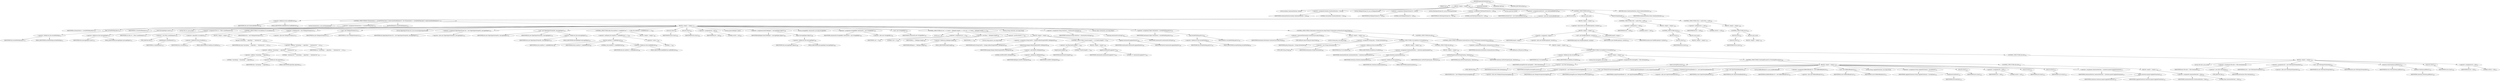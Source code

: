 digraph "generateChecksums" {  
"740" [label = <(METHOD,generateChecksums)<SUB>365</SUB>> ]
"35" [label = <(PARAM,this)<SUB>365</SUB>> ]
"741" [label = <(BLOCK,&lt;empty&gt;,&lt;empty&gt;)<SUB>365</SUB>> ]
"742" [label = <(LOCAL,boolean checksumMatches: boolean)> ]
"743" [label = <(&lt;operator&gt;.assignment,boolean checksumMatches = true)<SUB>366</SUB>> ]
"744" [label = <(IDENTIFIER,checksumMatches,boolean checksumMatches = true)<SUB>366</SUB>> ]
"745" [label = <(LITERAL,true,boolean checksumMatches = true)<SUB>366</SUB>> ]
"37" [label = <(LOCAL,FileInputStream fis: java.io.FileInputStream)> ]
"746" [label = <(&lt;operator&gt;.assignment,FileInputStream fis = null)<SUB>367</SUB>> ]
"747" [label = <(IDENTIFIER,fis,FileInputStream fis = null)<SUB>367</SUB>> ]
"748" [label = <(LITERAL,null,FileInputStream fis = null)<SUB>367</SUB>> ]
"48" [label = <(LOCAL,FileOutputStream fos: java.io.FileOutputStream)> ]
"749" [label = <(&lt;operator&gt;.assignment,FileOutputStream fos = null)<SUB>368</SUB>> ]
"750" [label = <(IDENTIFIER,fos,FileOutputStream fos = null)<SUB>368</SUB>> ]
"751" [label = <(LITERAL,null,FileOutputStream fos = null)<SUB>368</SUB>> ]
"752" [label = <(LOCAL,byte[] buf: byte[])> ]
"753" [label = <(&lt;operator&gt;.assignment,byte[] buf = new byte[readBufferSize])<SUB>369</SUB>> ]
"754" [label = <(IDENTIFIER,buf,byte[] buf = new byte[readBufferSize])<SUB>369</SUB>> ]
"755" [label = <(&lt;operator&gt;.alloc,new byte[readBufferSize])> ]
"756" [label = <(&lt;operator&gt;.fieldAccess,this.readBufferSize)<SUB>369</SUB>> ]
"757" [label = <(IDENTIFIER,this,new byte[readBufferSize])<SUB>369</SUB>> ]
"758" [label = <(FIELD_IDENTIFIER,readBufferSize,readBufferSize)<SUB>369</SUB>> ]
"759" [label = <(CONTROL_STRUCTURE,try,try)<SUB>370</SUB>> ]
"760" [label = <(BLOCK,try,try)<SUB>370</SUB>> ]
"761" [label = <(CONTROL_STRUCTURE,for (Enumeration e = includeFileMap.keys(); Some(e.hasMoreElements()); ),for (Enumeration e = includeFileMap.keys(); Some(e.hasMoreElements()); ))<SUB>371</SUB>> ]
"762" [label = <(LOCAL,Enumeration e: java.util.Enumeration)> ]
"763" [label = <(&lt;operator&gt;.assignment,Enumeration e = includeFileMap.keys())<SUB>371</SUB>> ]
"764" [label = <(IDENTIFIER,e,Enumeration e = includeFileMap.keys())<SUB>371</SUB>> ]
"765" [label = <(keys,includeFileMap.keys())<SUB>371</SUB>> ]
"766" [label = <(&lt;operator&gt;.fieldAccess,this.includeFileMap)<SUB>371</SUB>> ]
"767" [label = <(IDENTIFIER,this,includeFileMap.keys())<SUB>371</SUB>> ]
"768" [label = <(FIELD_IDENTIFIER,includeFileMap,includeFileMap)<SUB>371</SUB>> ]
"769" [label = <(hasMoreElements,e.hasMoreElements())<SUB>371</SUB>> ]
"770" [label = <(IDENTIFIER,e,e.hasMoreElements())<SUB>371</SUB>> ]
"771" [label = <(BLOCK,&lt;empty&gt;,&lt;empty&gt;)<SUB>371</SUB>> ]
"772" [label = <(reset,messageDigest.reset())<SUB>372</SUB>> ]
"773" [label = <(&lt;operator&gt;.fieldAccess,this.messageDigest)<SUB>372</SUB>> ]
"774" [label = <(IDENTIFIER,this,messageDigest.reset())<SUB>372</SUB>> ]
"775" [label = <(FIELD_IDENTIFIER,messageDigest,messageDigest)<SUB>372</SUB>> ]
"776" [label = <(LOCAL,File src: java.io.File)> ]
"777" [label = <(&lt;operator&gt;.assignment,File src = (File) e.nextElement())<SUB>373</SUB>> ]
"778" [label = <(IDENTIFIER,src,File src = (File) e.nextElement())<SUB>373</SUB>> ]
"779" [label = <(&lt;operator&gt;.cast,(File) e.nextElement())<SUB>373</SUB>> ]
"780" [label = <(TYPE_REF,File,File)<SUB>373</SUB>> ]
"781" [label = <(nextElement,e.nextElement())<SUB>373</SUB>> ]
"782" [label = <(IDENTIFIER,e,e.nextElement())<SUB>373</SUB>> ]
"783" [label = <(CONTROL_STRUCTURE,if (!isCondition),if (!isCondition))<SUB>374</SUB>> ]
"784" [label = <(&lt;operator&gt;.logicalNot,!isCondition)<SUB>374</SUB>> ]
"785" [label = <(&lt;operator&gt;.fieldAccess,this.isCondition)<SUB>374</SUB>> ]
"786" [label = <(IDENTIFIER,this,!isCondition)<SUB>374</SUB>> ]
"787" [label = <(FIELD_IDENTIFIER,isCondition,isCondition)<SUB>374</SUB>> ]
"788" [label = <(BLOCK,&lt;empty&gt;,&lt;empty&gt;)<SUB>374</SUB>> ]
"789" [label = <(log,log(&quot;Calculating &quot; + algorithm + &quot; checksum for &quot; + src))<SUB>375</SUB>> ]
"34" [label = <(IDENTIFIER,this,log(&quot;Calculating &quot; + algorithm + &quot; checksum for &quot; + src))<SUB>375</SUB>> ]
"790" [label = <(&lt;operator&gt;.addition,&quot;Calculating &quot; + algorithm + &quot; checksum for &quot; + src)<SUB>375</SUB>> ]
"791" [label = <(&lt;operator&gt;.addition,&quot;Calculating &quot; + algorithm + &quot; checksum for &quot;)<SUB>375</SUB>> ]
"792" [label = <(&lt;operator&gt;.addition,&quot;Calculating &quot; + algorithm)<SUB>375</SUB>> ]
"793" [label = <(LITERAL,&quot;Calculating &quot;,&quot;Calculating &quot; + algorithm)<SUB>375</SUB>> ]
"794" [label = <(&lt;operator&gt;.fieldAccess,this.algorithm)<SUB>375</SUB>> ]
"795" [label = <(IDENTIFIER,this,&quot;Calculating &quot; + algorithm)<SUB>375</SUB>> ]
"796" [label = <(FIELD_IDENTIFIER,algorithm,algorithm)<SUB>375</SUB>> ]
"797" [label = <(LITERAL,&quot; checksum for &quot;,&quot;Calculating &quot; + algorithm + &quot; checksum for &quot;)<SUB>375</SUB>> ]
"798" [label = <(IDENTIFIER,src,&quot;Calculating &quot; + algorithm + &quot; checksum for &quot; + src)<SUB>375</SUB>> ]
"799" [label = <(&lt;operator&gt;.assignment,fis = new FileInputStream(src))<SUB>377</SUB>> ]
"800" [label = <(IDENTIFIER,fis,fis = new FileInputStream(src))<SUB>377</SUB>> ]
"801" [label = <(&lt;operator&gt;.alloc,new FileInputStream(src))<SUB>377</SUB>> ]
"802" [label = <(&lt;init&gt;,new FileInputStream(src))<SUB>377</SUB>> ]
"36" [label = <(IDENTIFIER,fis,new FileInputStream(src))<SUB>377</SUB>> ]
"803" [label = <(IDENTIFIER,src,new FileInputStream(src))<SUB>377</SUB>> ]
"39" [label = <(LOCAL,DigestInputStream dis: java.security.DigestInputStream)> ]
"804" [label = <(&lt;operator&gt;.assignment,DigestInputStream dis = new DigestInputStream(fis, messageDigest))<SUB>378</SUB>> ]
"805" [label = <(IDENTIFIER,dis,DigestInputStream dis = new DigestInputStream(fis, messageDigest))<SUB>378</SUB>> ]
"806" [label = <(&lt;operator&gt;.alloc,new DigestInputStream(fis, messageDigest))<SUB>378</SUB>> ]
"807" [label = <(&lt;init&gt;,new DigestInputStream(fis, messageDigest))<SUB>378</SUB>> ]
"38" [label = <(IDENTIFIER,dis,new DigestInputStream(fis, messageDigest))<SUB>378</SUB>> ]
"808" [label = <(IDENTIFIER,fis,new DigestInputStream(fis, messageDigest))<SUB>378</SUB>> ]
"809" [label = <(&lt;operator&gt;.fieldAccess,this.messageDigest)<SUB>379</SUB>> ]
"810" [label = <(IDENTIFIER,this,new DigestInputStream(fis, messageDigest))<SUB>379</SUB>> ]
"811" [label = <(FIELD_IDENTIFIER,messageDigest,messageDigest)<SUB>379</SUB>> ]
"812" [label = <(CONTROL_STRUCTURE,while (dis.read(buf, 0, readBufferSize) != -1),while (dis.read(buf, 0, readBufferSize) != -1))<SUB>380</SUB>> ]
"813" [label = <(&lt;operator&gt;.notEquals,dis.read(buf, 0, readBufferSize) != -1)<SUB>380</SUB>> ]
"814" [label = <(read,dis.read(buf, 0, readBufferSize))<SUB>380</SUB>> ]
"815" [label = <(IDENTIFIER,dis,dis.read(buf, 0, readBufferSize))<SUB>380</SUB>> ]
"816" [label = <(IDENTIFIER,buf,dis.read(buf, 0, readBufferSize))<SUB>380</SUB>> ]
"817" [label = <(LITERAL,0,dis.read(buf, 0, readBufferSize))<SUB>380</SUB>> ]
"818" [label = <(&lt;operator&gt;.fieldAccess,this.readBufferSize)<SUB>380</SUB>> ]
"819" [label = <(IDENTIFIER,this,dis.read(buf, 0, readBufferSize))<SUB>380</SUB>> ]
"820" [label = <(FIELD_IDENTIFIER,readBufferSize,readBufferSize)<SUB>380</SUB>> ]
"821" [label = <(&lt;operator&gt;.minus,-1)<SUB>380</SUB>> ]
"822" [label = <(LITERAL,1,-1)<SUB>380</SUB>> ]
"823" [label = <(BLOCK,&lt;empty&gt;,&lt;empty&gt;)<SUB>380</SUB>> ]
"824" [label = <(close,dis.close())<SUB>383</SUB>> ]
"825" [label = <(IDENTIFIER,dis,dis.close())<SUB>383</SUB>> ]
"826" [label = <(close,fis.close())<SUB>384</SUB>> ]
"827" [label = <(IDENTIFIER,fis,fis.close())<SUB>384</SUB>> ]
"828" [label = <(&lt;operator&gt;.assignment,fis = null)<SUB>385</SUB>> ]
"829" [label = <(IDENTIFIER,fis,fis = null)<SUB>385</SUB>> ]
"830" [label = <(LITERAL,null,fis = null)<SUB>385</SUB>> ]
"831" [label = <(LOCAL,byte[] fileDigest: byte[])> ]
"832" [label = <(&lt;operator&gt;.assignment,byte[] fileDigest = messageDigest.digest())<SUB>386</SUB>> ]
"833" [label = <(IDENTIFIER,fileDigest,byte[] fileDigest = messageDigest.digest())<SUB>386</SUB>> ]
"834" [label = <(digest,messageDigest.digest())<SUB>386</SUB>> ]
"835" [label = <(&lt;operator&gt;.fieldAccess,this.messageDigest)<SUB>386</SUB>> ]
"836" [label = <(IDENTIFIER,this,messageDigest.digest())<SUB>386</SUB>> ]
"837" [label = <(FIELD_IDENTIFIER,messageDigest,messageDigest)<SUB>386</SUB>> ]
"41" [label = <(LOCAL,StringBuffer checksumSb: java.lang.StringBuffer)> ]
"838" [label = <(&lt;operator&gt;.assignment,StringBuffer checksumSb = new StringBuffer())<SUB>387</SUB>> ]
"839" [label = <(IDENTIFIER,checksumSb,StringBuffer checksumSb = new StringBuffer())<SUB>387</SUB>> ]
"840" [label = <(&lt;operator&gt;.alloc,new StringBuffer())<SUB>387</SUB>> ]
"841" [label = <(&lt;init&gt;,new StringBuffer())<SUB>387</SUB>> ]
"40" [label = <(IDENTIFIER,checksumSb,new StringBuffer())<SUB>387</SUB>> ]
"842" [label = <(CONTROL_STRUCTURE,for (int i = 0; Some(i &lt; fileDigest.length); i++),for (int i = 0; Some(i &lt; fileDigest.length); i++))<SUB>388</SUB>> ]
"843" [label = <(LOCAL,int i: int)> ]
"844" [label = <(&lt;operator&gt;.assignment,int i = 0)<SUB>388</SUB>> ]
"845" [label = <(IDENTIFIER,i,int i = 0)<SUB>388</SUB>> ]
"846" [label = <(LITERAL,0,int i = 0)<SUB>388</SUB>> ]
"847" [label = <(&lt;operator&gt;.lessThan,i &lt; fileDigest.length)<SUB>388</SUB>> ]
"848" [label = <(IDENTIFIER,i,i &lt; fileDigest.length)<SUB>388</SUB>> ]
"849" [label = <(&lt;operator&gt;.fieldAccess,fileDigest.length)<SUB>388</SUB>> ]
"850" [label = <(IDENTIFIER,fileDigest,i &lt; fileDigest.length)<SUB>388</SUB>> ]
"851" [label = <(FIELD_IDENTIFIER,length,length)<SUB>388</SUB>> ]
"852" [label = <(&lt;operator&gt;.postIncrement,i++)<SUB>388</SUB>> ]
"853" [label = <(IDENTIFIER,i,i++)<SUB>388</SUB>> ]
"854" [label = <(BLOCK,&lt;empty&gt;,&lt;empty&gt;)<SUB>388</SUB>> ]
"855" [label = <(LOCAL,String hexStr: java.lang.String)> ]
"856" [label = <(&lt;operator&gt;.assignment,String hexStr = Integer.toHexString(0x00ff &amp; fileDigest[i]))<SUB>389</SUB>> ]
"857" [label = <(IDENTIFIER,hexStr,String hexStr = Integer.toHexString(0x00ff &amp; fileDigest[i]))<SUB>389</SUB>> ]
"858" [label = <(toHexString,Integer.toHexString(0x00ff &amp; fileDigest[i]))<SUB>389</SUB>> ]
"859" [label = <(IDENTIFIER,Integer,Integer.toHexString(0x00ff &amp; fileDigest[i]))<SUB>389</SUB>> ]
"860" [label = <(&lt;operator&gt;.and,0x00ff &amp; fileDigest[i])<SUB>389</SUB>> ]
"861" [label = <(LITERAL,0x00ff,0x00ff &amp; fileDigest[i])<SUB>389</SUB>> ]
"862" [label = <(&lt;operator&gt;.indexAccess,fileDigest[i])<SUB>389</SUB>> ]
"863" [label = <(IDENTIFIER,fileDigest,0x00ff &amp; fileDigest[i])<SUB>389</SUB>> ]
"864" [label = <(IDENTIFIER,i,0x00ff &amp; fileDigest[i])<SUB>389</SUB>> ]
"865" [label = <(CONTROL_STRUCTURE,if (hexStr.length() &lt; 2),if (hexStr.length() &lt; 2))<SUB>390</SUB>> ]
"866" [label = <(&lt;operator&gt;.lessThan,hexStr.length() &lt; 2)<SUB>390</SUB>> ]
"867" [label = <(length,hexStr.length())<SUB>390</SUB>> ]
"868" [label = <(IDENTIFIER,hexStr,hexStr.length())<SUB>390</SUB>> ]
"869" [label = <(LITERAL,2,hexStr.length() &lt; 2)<SUB>390</SUB>> ]
"870" [label = <(BLOCK,&lt;empty&gt;,&lt;empty&gt;)<SUB>390</SUB>> ]
"871" [label = <(append,checksumSb.append(&quot;0&quot;))<SUB>391</SUB>> ]
"872" [label = <(IDENTIFIER,checksumSb,checksumSb.append(&quot;0&quot;))<SUB>391</SUB>> ]
"873" [label = <(LITERAL,&quot;0&quot;,checksumSb.append(&quot;0&quot;))<SUB>391</SUB>> ]
"874" [label = <(append,checksumSb.append(hexStr))<SUB>393</SUB>> ]
"875" [label = <(IDENTIFIER,checksumSb,checksumSb.append(hexStr))<SUB>393</SUB>> ]
"876" [label = <(IDENTIFIER,hexStr,checksumSb.append(hexStr))<SUB>393</SUB>> ]
"877" [label = <(LOCAL,String checksum: java.lang.String)> ]
"878" [label = <(&lt;operator&gt;.assignment,String checksum = checksumSb.toString())<SUB>395</SUB>> ]
"879" [label = <(IDENTIFIER,checksum,String checksum = checksumSb.toString())<SUB>395</SUB>> ]
"880" [label = <(toString,checksumSb.toString())<SUB>395</SUB>> ]
"881" [label = <(IDENTIFIER,checksumSb,checksumSb.toString())<SUB>395</SUB>> ]
"882" [label = <(LOCAL,Object destination: java.lang.Object)> ]
"883" [label = <(&lt;operator&gt;.assignment,Object destination = includeFileMap.get(src))<SUB>397</SUB>> ]
"884" [label = <(IDENTIFIER,destination,Object destination = includeFileMap.get(src))<SUB>397</SUB>> ]
"885" [label = <(get,includeFileMap.get(src))<SUB>397</SUB>> ]
"886" [label = <(&lt;operator&gt;.fieldAccess,this.includeFileMap)<SUB>397</SUB>> ]
"887" [label = <(IDENTIFIER,this,includeFileMap.get(src))<SUB>397</SUB>> ]
"888" [label = <(FIELD_IDENTIFIER,includeFileMap,includeFileMap)<SUB>397</SUB>> ]
"889" [label = <(IDENTIFIER,src,includeFileMap.get(src))<SUB>397</SUB>> ]
"890" [label = <(CONTROL_STRUCTURE,if (destination instanceof java.lang.String),if (destination instanceof java.lang.String))<SUB>398</SUB>> ]
"891" [label = <(&lt;operator&gt;.instanceOf,destination instanceof java.lang.String)<SUB>398</SUB>> ]
"892" [label = <(IDENTIFIER,destination,destination instanceof java.lang.String)<SUB>398</SUB>> ]
"893" [label = <(TYPE_REF,java.lang.String,java.lang.String)<SUB>398</SUB>> ]
"894" [label = <(BLOCK,&lt;empty&gt;,&lt;empty&gt;)<SUB>398</SUB>> ]
"895" [label = <(LOCAL,String prop: java.lang.String)> ]
"896" [label = <(&lt;operator&gt;.assignment,String prop = (String) destination)<SUB>399</SUB>> ]
"897" [label = <(IDENTIFIER,prop,String prop = (String) destination)<SUB>399</SUB>> ]
"898" [label = <(&lt;operator&gt;.cast,(String) destination)<SUB>399</SUB>> ]
"899" [label = <(TYPE_REF,String,String)<SUB>399</SUB>> ]
"900" [label = <(IDENTIFIER,destination,(String) destination)<SUB>399</SUB>> ]
"901" [label = <(CONTROL_STRUCTURE,if (isCondition),if (isCondition))<SUB>400</SUB>> ]
"902" [label = <(&lt;operator&gt;.fieldAccess,this.isCondition)<SUB>400</SUB>> ]
"903" [label = <(IDENTIFIER,this,if (isCondition))<SUB>400</SUB>> ]
"904" [label = <(FIELD_IDENTIFIER,isCondition,isCondition)<SUB>400</SUB>> ]
"905" [label = <(BLOCK,&lt;empty&gt;,&lt;empty&gt;)<SUB>400</SUB>> ]
"906" [label = <(&lt;operator&gt;.assignment,checksumMatches = checksum.equals(property))<SUB>401</SUB>> ]
"907" [label = <(IDENTIFIER,checksumMatches,checksumMatches = checksum.equals(property))<SUB>401</SUB>> ]
"908" [label = <(equals,checksum.equals(property))<SUB>401</SUB>> ]
"909" [label = <(IDENTIFIER,checksum,checksum.equals(property))<SUB>401</SUB>> ]
"910" [label = <(&lt;operator&gt;.fieldAccess,this.property)<SUB>401</SUB>> ]
"911" [label = <(IDENTIFIER,this,checksum.equals(property))<SUB>401</SUB>> ]
"912" [label = <(FIELD_IDENTIFIER,property,property)<SUB>401</SUB>> ]
"913" [label = <(CONTROL_STRUCTURE,else,else)<SUB>402</SUB>> ]
"914" [label = <(BLOCK,&lt;empty&gt;,&lt;empty&gt;)<SUB>402</SUB>> ]
"915" [label = <(setNewProperty,setNewProperty(prop, checksum))<SUB>403</SUB>> ]
"916" [label = <(IDENTIFIER,project,setNewProperty(prop, checksum))<SUB>403</SUB>> ]
"917" [label = <(IDENTIFIER,prop,setNewProperty(prop, checksum))<SUB>403</SUB>> ]
"918" [label = <(IDENTIFIER,checksum,setNewProperty(prop, checksum))<SUB>403</SUB>> ]
"919" [label = <(CONTROL_STRUCTURE,else,else)<SUB>405</SUB>> ]
"920" [label = <(CONTROL_STRUCTURE,if (destination instanceof java.io.File),if (destination instanceof java.io.File))<SUB>405</SUB>> ]
"921" [label = <(&lt;operator&gt;.instanceOf,destination instanceof java.io.File)<SUB>405</SUB>> ]
"922" [label = <(IDENTIFIER,destination,destination instanceof java.io.File)<SUB>405</SUB>> ]
"923" [label = <(TYPE_REF,java.io.File,java.io.File)<SUB>405</SUB>> ]
"924" [label = <(BLOCK,&lt;empty&gt;,&lt;empty&gt;)<SUB>405</SUB>> ]
"925" [label = <(CONTROL_STRUCTURE,if (isCondition),if (isCondition))<SUB>406</SUB>> ]
"926" [label = <(&lt;operator&gt;.fieldAccess,this.isCondition)<SUB>406</SUB>> ]
"927" [label = <(IDENTIFIER,this,if (isCondition))<SUB>406</SUB>> ]
"928" [label = <(FIELD_IDENTIFIER,isCondition,isCondition)<SUB>406</SUB>> ]
"929" [label = <(BLOCK,&lt;empty&gt;,&lt;empty&gt;)<SUB>406</SUB>> ]
"930" [label = <(LOCAL,File existingFile: java.io.File)> ]
"931" [label = <(&lt;operator&gt;.assignment,File existingFile = (File) destination)<SUB>407</SUB>> ]
"932" [label = <(IDENTIFIER,existingFile,File existingFile = (File) destination)<SUB>407</SUB>> ]
"933" [label = <(&lt;operator&gt;.cast,(File) destination)<SUB>407</SUB>> ]
"934" [label = <(TYPE_REF,File,File)<SUB>407</SUB>> ]
"935" [label = <(IDENTIFIER,destination,(File) destination)<SUB>407</SUB>> ]
"936" [label = <(CONTROL_STRUCTURE,if (existingFile.exists()),if (existingFile.exists()))<SUB>408</SUB>> ]
"937" [label = <(exists,existingFile.exists())<SUB>408</SUB>> ]
"938" [label = <(IDENTIFIER,existingFile,existingFile.exists())<SUB>408</SUB>> ]
"939" [label = <(BLOCK,&lt;empty&gt;,&lt;empty&gt;)<SUB>408</SUB>> ]
"940" [label = <(&lt;operator&gt;.assignment,fis = new FileInputStream(existingFile))<SUB>409</SUB>> ]
"941" [label = <(IDENTIFIER,fis,fis = new FileInputStream(existingFile))<SUB>409</SUB>> ]
"942" [label = <(&lt;operator&gt;.alloc,new FileInputStream(existingFile))<SUB>409</SUB>> ]
"943" [label = <(&lt;init&gt;,new FileInputStream(existingFile))<SUB>409</SUB>> ]
"42" [label = <(IDENTIFIER,fis,new FileInputStream(existingFile))<SUB>409</SUB>> ]
"944" [label = <(IDENTIFIER,existingFile,new FileInputStream(existingFile))<SUB>409</SUB>> ]
"44" [label = <(LOCAL,InputStreamReader isr: java.io.InputStreamReader)> ]
"945" [label = <(&lt;operator&gt;.assignment,InputStreamReader isr = new InputStreamReader(fis))<SUB>410</SUB>> ]
"946" [label = <(IDENTIFIER,isr,InputStreamReader isr = new InputStreamReader(fis))<SUB>410</SUB>> ]
"947" [label = <(&lt;operator&gt;.alloc,new InputStreamReader(fis))<SUB>410</SUB>> ]
"948" [label = <(&lt;init&gt;,new InputStreamReader(fis))<SUB>410</SUB>> ]
"43" [label = <(IDENTIFIER,isr,new InputStreamReader(fis))<SUB>410</SUB>> ]
"949" [label = <(IDENTIFIER,fis,new InputStreamReader(fis))<SUB>410</SUB>> ]
"46" [label = <(LOCAL,BufferedReader br: java.io.BufferedReader)> ]
"950" [label = <(&lt;operator&gt;.assignment,BufferedReader br = new BufferedReader(isr))<SUB>411</SUB>> ]
"951" [label = <(IDENTIFIER,br,BufferedReader br = new BufferedReader(isr))<SUB>411</SUB>> ]
"952" [label = <(&lt;operator&gt;.alloc,new BufferedReader(isr))<SUB>411</SUB>> ]
"953" [label = <(&lt;init&gt;,new BufferedReader(isr))<SUB>411</SUB>> ]
"45" [label = <(IDENTIFIER,br,new BufferedReader(isr))<SUB>411</SUB>> ]
"954" [label = <(IDENTIFIER,isr,new BufferedReader(isr))<SUB>411</SUB>> ]
"955" [label = <(LOCAL,String suppliedChecksum: java.lang.String)> ]
"956" [label = <(&lt;operator&gt;.assignment,String suppliedChecksum = br.readLine())<SUB>412</SUB>> ]
"957" [label = <(IDENTIFIER,suppliedChecksum,String suppliedChecksum = br.readLine())<SUB>412</SUB>> ]
"958" [label = <(readLine,br.readLine())<SUB>412</SUB>> ]
"959" [label = <(IDENTIFIER,br,br.readLine())<SUB>412</SUB>> ]
"960" [label = <(close,fis.close())<SUB>413</SUB>> ]
"961" [label = <(IDENTIFIER,fis,fis.close())<SUB>413</SUB>> ]
"962" [label = <(&lt;operator&gt;.assignment,fis = null)<SUB>414</SUB>> ]
"963" [label = <(IDENTIFIER,fis,fis = null)<SUB>414</SUB>> ]
"964" [label = <(LITERAL,null,fis = null)<SUB>414</SUB>> ]
"965" [label = <(close,br.close())<SUB>415</SUB>> ]
"966" [label = <(IDENTIFIER,br,br.close())<SUB>415</SUB>> ]
"967" [label = <(close,isr.close())<SUB>416</SUB>> ]
"968" [label = <(IDENTIFIER,isr,isr.close())<SUB>416</SUB>> ]
"969" [label = <(&lt;operator&gt;.assignment,checksumMatches = checksum.equals(suppliedChecksum))<SUB>417</SUB>> ]
"970" [label = <(IDENTIFIER,checksumMatches,checksumMatches = checksum.equals(suppliedChecksum))<SUB>417</SUB>> ]
"971" [label = <(equals,checksum.equals(suppliedChecksum))<SUB>418</SUB>> ]
"972" [label = <(IDENTIFIER,checksum,checksum.equals(suppliedChecksum))<SUB>418</SUB>> ]
"973" [label = <(IDENTIFIER,suppliedChecksum,checksum.equals(suppliedChecksum))<SUB>418</SUB>> ]
"974" [label = <(CONTROL_STRUCTURE,else,else)<SUB>419</SUB>> ]
"975" [label = <(BLOCK,&lt;empty&gt;,&lt;empty&gt;)<SUB>419</SUB>> ]
"976" [label = <(&lt;operator&gt;.assignment,checksumMatches = false)<SUB>420</SUB>> ]
"977" [label = <(IDENTIFIER,checksumMatches,checksumMatches = false)<SUB>420</SUB>> ]
"978" [label = <(LITERAL,false,checksumMatches = false)<SUB>420</SUB>> ]
"979" [label = <(CONTROL_STRUCTURE,else,else)<SUB>422</SUB>> ]
"980" [label = <(BLOCK,&lt;empty&gt;,&lt;empty&gt;)<SUB>422</SUB>> ]
"981" [label = <(LOCAL,File dest: java.io.File)> ]
"982" [label = <(&lt;operator&gt;.assignment,File dest = (File) destination)<SUB>423</SUB>> ]
"983" [label = <(IDENTIFIER,dest,File dest = (File) destination)<SUB>423</SUB>> ]
"984" [label = <(&lt;operator&gt;.cast,(File) destination)<SUB>423</SUB>> ]
"985" [label = <(TYPE_REF,File,File)<SUB>423</SUB>> ]
"986" [label = <(IDENTIFIER,destination,(File) destination)<SUB>423</SUB>> ]
"987" [label = <(&lt;operator&gt;.assignment,fos = new FileOutputStream(dest))<SUB>424</SUB>> ]
"988" [label = <(IDENTIFIER,fos,fos = new FileOutputStream(dest))<SUB>424</SUB>> ]
"989" [label = <(&lt;operator&gt;.alloc,new FileOutputStream(dest))<SUB>424</SUB>> ]
"990" [label = <(&lt;init&gt;,new FileOutputStream(dest))<SUB>424</SUB>> ]
"47" [label = <(IDENTIFIER,fos,new FileOutputStream(dest))<SUB>424</SUB>> ]
"991" [label = <(IDENTIFIER,dest,new FileOutputStream(dest))<SUB>424</SUB>> ]
"992" [label = <(write,fos.write(checksum.getBytes()))<SUB>425</SUB>> ]
"993" [label = <(IDENTIFIER,fos,fos.write(checksum.getBytes()))<SUB>425</SUB>> ]
"994" [label = <(getBytes,checksum.getBytes())<SUB>425</SUB>> ]
"995" [label = <(IDENTIFIER,checksum,checksum.getBytes())<SUB>425</SUB>> ]
"996" [label = <(close,fos.close())<SUB>426</SUB>> ]
"997" [label = <(IDENTIFIER,fos,fos.close())<SUB>426</SUB>> ]
"998" [label = <(&lt;operator&gt;.assignment,fos = null)<SUB>427</SUB>> ]
"999" [label = <(IDENTIFIER,fos,fos = null)<SUB>427</SUB>> ]
"1000" [label = <(LITERAL,null,fos = null)<SUB>427</SUB>> ]
"1001" [label = <(BLOCK,catch,catch)> ]
"1002" [label = <(BLOCK,&lt;empty&gt;,&lt;empty&gt;)<SUB>431</SUB>> ]
"1003" [label = <(&lt;operator&gt;.throw,throw new BuildException(e, location);)<SUB>432</SUB>> ]
"1004" [label = <(BLOCK,&lt;empty&gt;,&lt;empty&gt;)<SUB>432</SUB>> ]
"1005" [label = <(&lt;operator&gt;.assignment,&lt;empty&gt;)> ]
"1006" [label = <(IDENTIFIER,$obj26,&lt;empty&gt;)> ]
"1007" [label = <(&lt;operator&gt;.alloc,new BuildException(e, location))<SUB>432</SUB>> ]
"1008" [label = <(&lt;init&gt;,new BuildException(e, location))<SUB>432</SUB>> ]
"1009" [label = <(IDENTIFIER,$obj26,new BuildException(e, location))> ]
"1010" [label = <(IDENTIFIER,e,new BuildException(e, location))<SUB>432</SUB>> ]
"1011" [label = <(IDENTIFIER,location,new BuildException(e, location))<SUB>432</SUB>> ]
"1012" [label = <(IDENTIFIER,$obj26,&lt;empty&gt;)> ]
"1013" [label = <(BLOCK,finally,finally)<SUB>433</SUB>> ]
"1014" [label = <(CONTROL_STRUCTURE,if (fis != null),if (fis != null))<SUB>434</SUB>> ]
"1015" [label = <(&lt;operator&gt;.notEquals,fis != null)<SUB>434</SUB>> ]
"1016" [label = <(IDENTIFIER,fis,fis != null)<SUB>434</SUB>> ]
"1017" [label = <(LITERAL,null,fis != null)<SUB>434</SUB>> ]
"1018" [label = <(BLOCK,&lt;empty&gt;,&lt;empty&gt;)<SUB>434</SUB>> ]
"1019" [label = <(CONTROL_STRUCTURE,try,try)<SUB>435</SUB>> ]
"1020" [label = <(BLOCK,try,try)<SUB>435</SUB>> ]
"1021" [label = <(close,fis.close())<SUB>436</SUB>> ]
"1022" [label = <(IDENTIFIER,fis,fis.close())<SUB>436</SUB>> ]
"1023" [label = <(BLOCK,catch,catch)> ]
"1024" [label = <(BLOCK,&lt;empty&gt;,&lt;empty&gt;)<SUB>437</SUB>> ]
"1025" [label = <(CONTROL_STRUCTURE,if (fos != null),if (fos != null))<SUB>439</SUB>> ]
"1026" [label = <(&lt;operator&gt;.notEquals,fos != null)<SUB>439</SUB>> ]
"1027" [label = <(IDENTIFIER,fos,fos != null)<SUB>439</SUB>> ]
"1028" [label = <(LITERAL,null,fos != null)<SUB>439</SUB>> ]
"1029" [label = <(BLOCK,&lt;empty&gt;,&lt;empty&gt;)<SUB>439</SUB>> ]
"1030" [label = <(CONTROL_STRUCTURE,try,try)<SUB>440</SUB>> ]
"1031" [label = <(BLOCK,try,try)<SUB>440</SUB>> ]
"1032" [label = <(close,fos.close())<SUB>441</SUB>> ]
"1033" [label = <(IDENTIFIER,fos,fos.close())<SUB>441</SUB>> ]
"1034" [label = <(BLOCK,catch,catch)> ]
"1035" [label = <(BLOCK,&lt;empty&gt;,&lt;empty&gt;)<SUB>442</SUB>> ]
"1036" [label = <(RETURN,return checksumMatches;,return checksumMatches;)<SUB>445</SUB>> ]
"1037" [label = <(IDENTIFIER,checksumMatches,return checksumMatches;)<SUB>445</SUB>> ]
"1038" [label = <(MODIFIER,PRIVATE)> ]
"1039" [label = <(MODIFIER,VIRTUAL)> ]
"1040" [label = <(METHOD_RETURN,boolean)<SUB>365</SUB>> ]
  "740" -> "35" 
  "740" -> "741" 
  "740" -> "1038" 
  "740" -> "1039" 
  "740" -> "1040" 
  "741" -> "742" 
  "741" -> "743" 
  "741" -> "37" 
  "741" -> "746" 
  "741" -> "48" 
  "741" -> "749" 
  "741" -> "752" 
  "741" -> "753" 
  "741" -> "759" 
  "741" -> "1036" 
  "743" -> "744" 
  "743" -> "745" 
  "746" -> "747" 
  "746" -> "748" 
  "749" -> "750" 
  "749" -> "751" 
  "753" -> "754" 
  "753" -> "755" 
  "755" -> "756" 
  "756" -> "757" 
  "756" -> "758" 
  "759" -> "760" 
  "759" -> "1001" 
  "759" -> "1013" 
  "760" -> "761" 
  "761" -> "762" 
  "761" -> "763" 
  "761" -> "769" 
  "761" -> "771" 
  "763" -> "764" 
  "763" -> "765" 
  "765" -> "766" 
  "766" -> "767" 
  "766" -> "768" 
  "769" -> "770" 
  "771" -> "772" 
  "771" -> "776" 
  "771" -> "777" 
  "771" -> "783" 
  "771" -> "799" 
  "771" -> "802" 
  "771" -> "39" 
  "771" -> "804" 
  "771" -> "807" 
  "771" -> "812" 
  "771" -> "824" 
  "771" -> "826" 
  "771" -> "828" 
  "771" -> "831" 
  "771" -> "832" 
  "771" -> "41" 
  "771" -> "838" 
  "771" -> "841" 
  "771" -> "842" 
  "771" -> "877" 
  "771" -> "878" 
  "771" -> "882" 
  "771" -> "883" 
  "771" -> "890" 
  "772" -> "773" 
  "773" -> "774" 
  "773" -> "775" 
  "777" -> "778" 
  "777" -> "779" 
  "779" -> "780" 
  "779" -> "781" 
  "781" -> "782" 
  "783" -> "784" 
  "783" -> "788" 
  "784" -> "785" 
  "785" -> "786" 
  "785" -> "787" 
  "788" -> "789" 
  "789" -> "34" 
  "789" -> "790" 
  "790" -> "791" 
  "790" -> "798" 
  "791" -> "792" 
  "791" -> "797" 
  "792" -> "793" 
  "792" -> "794" 
  "794" -> "795" 
  "794" -> "796" 
  "799" -> "800" 
  "799" -> "801" 
  "802" -> "36" 
  "802" -> "803" 
  "804" -> "805" 
  "804" -> "806" 
  "807" -> "38" 
  "807" -> "808" 
  "807" -> "809" 
  "809" -> "810" 
  "809" -> "811" 
  "812" -> "813" 
  "812" -> "823" 
  "813" -> "814" 
  "813" -> "821" 
  "814" -> "815" 
  "814" -> "816" 
  "814" -> "817" 
  "814" -> "818" 
  "818" -> "819" 
  "818" -> "820" 
  "821" -> "822" 
  "824" -> "825" 
  "826" -> "827" 
  "828" -> "829" 
  "828" -> "830" 
  "832" -> "833" 
  "832" -> "834" 
  "834" -> "835" 
  "835" -> "836" 
  "835" -> "837" 
  "838" -> "839" 
  "838" -> "840" 
  "841" -> "40" 
  "842" -> "843" 
  "842" -> "844" 
  "842" -> "847" 
  "842" -> "852" 
  "842" -> "854" 
  "844" -> "845" 
  "844" -> "846" 
  "847" -> "848" 
  "847" -> "849" 
  "849" -> "850" 
  "849" -> "851" 
  "852" -> "853" 
  "854" -> "855" 
  "854" -> "856" 
  "854" -> "865" 
  "854" -> "874" 
  "856" -> "857" 
  "856" -> "858" 
  "858" -> "859" 
  "858" -> "860" 
  "860" -> "861" 
  "860" -> "862" 
  "862" -> "863" 
  "862" -> "864" 
  "865" -> "866" 
  "865" -> "870" 
  "866" -> "867" 
  "866" -> "869" 
  "867" -> "868" 
  "870" -> "871" 
  "871" -> "872" 
  "871" -> "873" 
  "874" -> "875" 
  "874" -> "876" 
  "878" -> "879" 
  "878" -> "880" 
  "880" -> "881" 
  "883" -> "884" 
  "883" -> "885" 
  "885" -> "886" 
  "885" -> "889" 
  "886" -> "887" 
  "886" -> "888" 
  "890" -> "891" 
  "890" -> "894" 
  "890" -> "919" 
  "891" -> "892" 
  "891" -> "893" 
  "894" -> "895" 
  "894" -> "896" 
  "894" -> "901" 
  "896" -> "897" 
  "896" -> "898" 
  "898" -> "899" 
  "898" -> "900" 
  "901" -> "902" 
  "901" -> "905" 
  "901" -> "913" 
  "902" -> "903" 
  "902" -> "904" 
  "905" -> "906" 
  "906" -> "907" 
  "906" -> "908" 
  "908" -> "909" 
  "908" -> "910" 
  "910" -> "911" 
  "910" -> "912" 
  "913" -> "914" 
  "914" -> "915" 
  "915" -> "916" 
  "915" -> "917" 
  "915" -> "918" 
  "919" -> "920" 
  "920" -> "921" 
  "920" -> "924" 
  "921" -> "922" 
  "921" -> "923" 
  "924" -> "925" 
  "925" -> "926" 
  "925" -> "929" 
  "925" -> "979" 
  "926" -> "927" 
  "926" -> "928" 
  "929" -> "930" 
  "929" -> "931" 
  "929" -> "936" 
  "931" -> "932" 
  "931" -> "933" 
  "933" -> "934" 
  "933" -> "935" 
  "936" -> "937" 
  "936" -> "939" 
  "936" -> "974" 
  "937" -> "938" 
  "939" -> "940" 
  "939" -> "943" 
  "939" -> "44" 
  "939" -> "945" 
  "939" -> "948" 
  "939" -> "46" 
  "939" -> "950" 
  "939" -> "953" 
  "939" -> "955" 
  "939" -> "956" 
  "939" -> "960" 
  "939" -> "962" 
  "939" -> "965" 
  "939" -> "967" 
  "939" -> "969" 
  "940" -> "941" 
  "940" -> "942" 
  "943" -> "42" 
  "943" -> "944" 
  "945" -> "946" 
  "945" -> "947" 
  "948" -> "43" 
  "948" -> "949" 
  "950" -> "951" 
  "950" -> "952" 
  "953" -> "45" 
  "953" -> "954" 
  "956" -> "957" 
  "956" -> "958" 
  "958" -> "959" 
  "960" -> "961" 
  "962" -> "963" 
  "962" -> "964" 
  "965" -> "966" 
  "967" -> "968" 
  "969" -> "970" 
  "969" -> "971" 
  "971" -> "972" 
  "971" -> "973" 
  "974" -> "975" 
  "975" -> "976" 
  "976" -> "977" 
  "976" -> "978" 
  "979" -> "980" 
  "980" -> "981" 
  "980" -> "982" 
  "980" -> "987" 
  "980" -> "990" 
  "980" -> "992" 
  "980" -> "996" 
  "980" -> "998" 
  "982" -> "983" 
  "982" -> "984" 
  "984" -> "985" 
  "984" -> "986" 
  "987" -> "988" 
  "987" -> "989" 
  "990" -> "47" 
  "990" -> "991" 
  "992" -> "993" 
  "992" -> "994" 
  "994" -> "995" 
  "996" -> "997" 
  "998" -> "999" 
  "998" -> "1000" 
  "1001" -> "1002" 
  "1002" -> "1003" 
  "1003" -> "1004" 
  "1004" -> "1005" 
  "1004" -> "1008" 
  "1004" -> "1012" 
  "1005" -> "1006" 
  "1005" -> "1007" 
  "1008" -> "1009" 
  "1008" -> "1010" 
  "1008" -> "1011" 
  "1013" -> "1014" 
  "1013" -> "1025" 
  "1014" -> "1015" 
  "1014" -> "1018" 
  "1015" -> "1016" 
  "1015" -> "1017" 
  "1018" -> "1019" 
  "1019" -> "1020" 
  "1019" -> "1023" 
  "1020" -> "1021" 
  "1021" -> "1022" 
  "1023" -> "1024" 
  "1025" -> "1026" 
  "1025" -> "1029" 
  "1026" -> "1027" 
  "1026" -> "1028" 
  "1029" -> "1030" 
  "1030" -> "1031" 
  "1030" -> "1034" 
  "1031" -> "1032" 
  "1032" -> "1033" 
  "1034" -> "1035" 
  "1036" -> "1037" 
}
